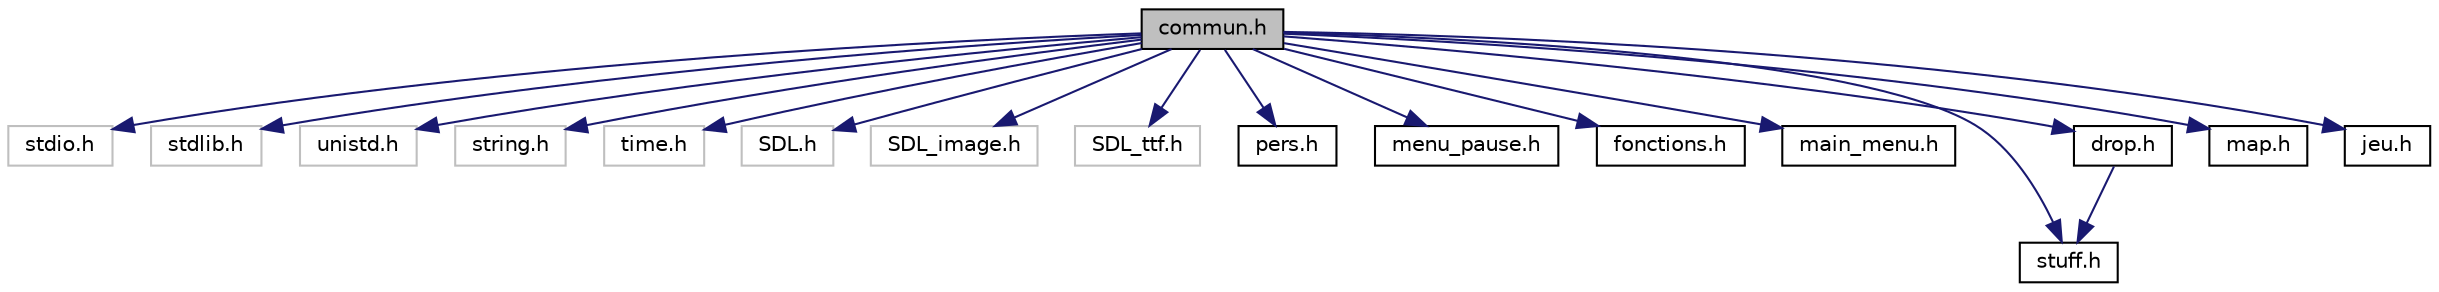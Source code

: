 digraph "commun.h"
{
 // LATEX_PDF_SIZE
  edge [fontname="Helvetica",fontsize="10",labelfontname="Helvetica",labelfontsize="10"];
  node [fontname="Helvetica",fontsize="10",shape=record];
  Node1 [label="commun.h",height=0.2,width=0.4,color="black", fillcolor="grey75", style="filled", fontcolor="black",tooltip="Fichier regroupant les constantes et librairies utilisées dans les différents fichiers."];
  Node1 -> Node2 [color="midnightblue",fontsize="10",style="solid",fontname="Helvetica"];
  Node2 [label="stdio.h",height=0.2,width=0.4,color="grey75", fillcolor="white", style="filled",tooltip=" "];
  Node1 -> Node3 [color="midnightblue",fontsize="10",style="solid",fontname="Helvetica"];
  Node3 [label="stdlib.h",height=0.2,width=0.4,color="grey75", fillcolor="white", style="filled",tooltip=" "];
  Node1 -> Node4 [color="midnightblue",fontsize="10",style="solid",fontname="Helvetica"];
  Node4 [label="unistd.h",height=0.2,width=0.4,color="grey75", fillcolor="white", style="filled",tooltip=" "];
  Node1 -> Node5 [color="midnightblue",fontsize="10",style="solid",fontname="Helvetica"];
  Node5 [label="string.h",height=0.2,width=0.4,color="grey75", fillcolor="white", style="filled",tooltip=" "];
  Node1 -> Node6 [color="midnightblue",fontsize="10",style="solid",fontname="Helvetica"];
  Node6 [label="time.h",height=0.2,width=0.4,color="grey75", fillcolor="white", style="filled",tooltip=" "];
  Node1 -> Node7 [color="midnightblue",fontsize="10",style="solid",fontname="Helvetica"];
  Node7 [label="SDL.h",height=0.2,width=0.4,color="grey75", fillcolor="white", style="filled",tooltip=" "];
  Node1 -> Node8 [color="midnightblue",fontsize="10",style="solid",fontname="Helvetica"];
  Node8 [label="SDL_image.h",height=0.2,width=0.4,color="grey75", fillcolor="white", style="filled",tooltip=" "];
  Node1 -> Node9 [color="midnightblue",fontsize="10",style="solid",fontname="Helvetica"];
  Node9 [label="SDL_ttf.h",height=0.2,width=0.4,color="grey75", fillcolor="white", style="filled",tooltip=" "];
  Node1 -> Node10 [color="midnightblue",fontsize="10",style="solid",fontname="Helvetica"];
  Node10 [label="pers.h",height=0.2,width=0.4,color="black", fillcolor="white", style="filled",URL="$pers_8h_source.html",tooltip=" "];
  Node1 -> Node11 [color="midnightblue",fontsize="10",style="solid",fontname="Helvetica"];
  Node11 [label="menu_pause.h",height=0.2,width=0.4,color="black", fillcolor="white", style="filled",URL="$menu__pause_8h_source.html",tooltip=" "];
  Node1 -> Node12 [color="midnightblue",fontsize="10",style="solid",fontname="Helvetica"];
  Node12 [label="fonctions.h",height=0.2,width=0.4,color="black", fillcolor="white", style="filled",URL="$fonctions_8h_source.html",tooltip=" "];
  Node1 -> Node13 [color="midnightblue",fontsize="10",style="solid",fontname="Helvetica"];
  Node13 [label="main_menu.h",height=0.2,width=0.4,color="black", fillcolor="white", style="filled",URL="$main__menu_8h_source.html",tooltip=" "];
  Node1 -> Node14 [color="midnightblue",fontsize="10",style="solid",fontname="Helvetica"];
  Node14 [label="stuff.h",height=0.2,width=0.4,color="black", fillcolor="white", style="filled",URL="$stuff_8h_source.html",tooltip=" "];
  Node1 -> Node15 [color="midnightblue",fontsize="10",style="solid",fontname="Helvetica"];
  Node15 [label="drop.h",height=0.2,width=0.4,color="black", fillcolor="white", style="filled",URL="$drop_8h_source.html",tooltip=" "];
  Node15 -> Node14 [color="midnightblue",fontsize="10",style="solid",fontname="Helvetica"];
  Node1 -> Node16 [color="midnightblue",fontsize="10",style="solid",fontname="Helvetica"];
  Node16 [label="map.h",height=0.2,width=0.4,color="black", fillcolor="white", style="filled",URL="$map_8h_source.html",tooltip=" "];
  Node1 -> Node17 [color="midnightblue",fontsize="10",style="solid",fontname="Helvetica"];
  Node17 [label="jeu.h",height=0.2,width=0.4,color="black", fillcolor="white", style="filled",URL="$jeu_8h_source.html",tooltip=" "];
}
